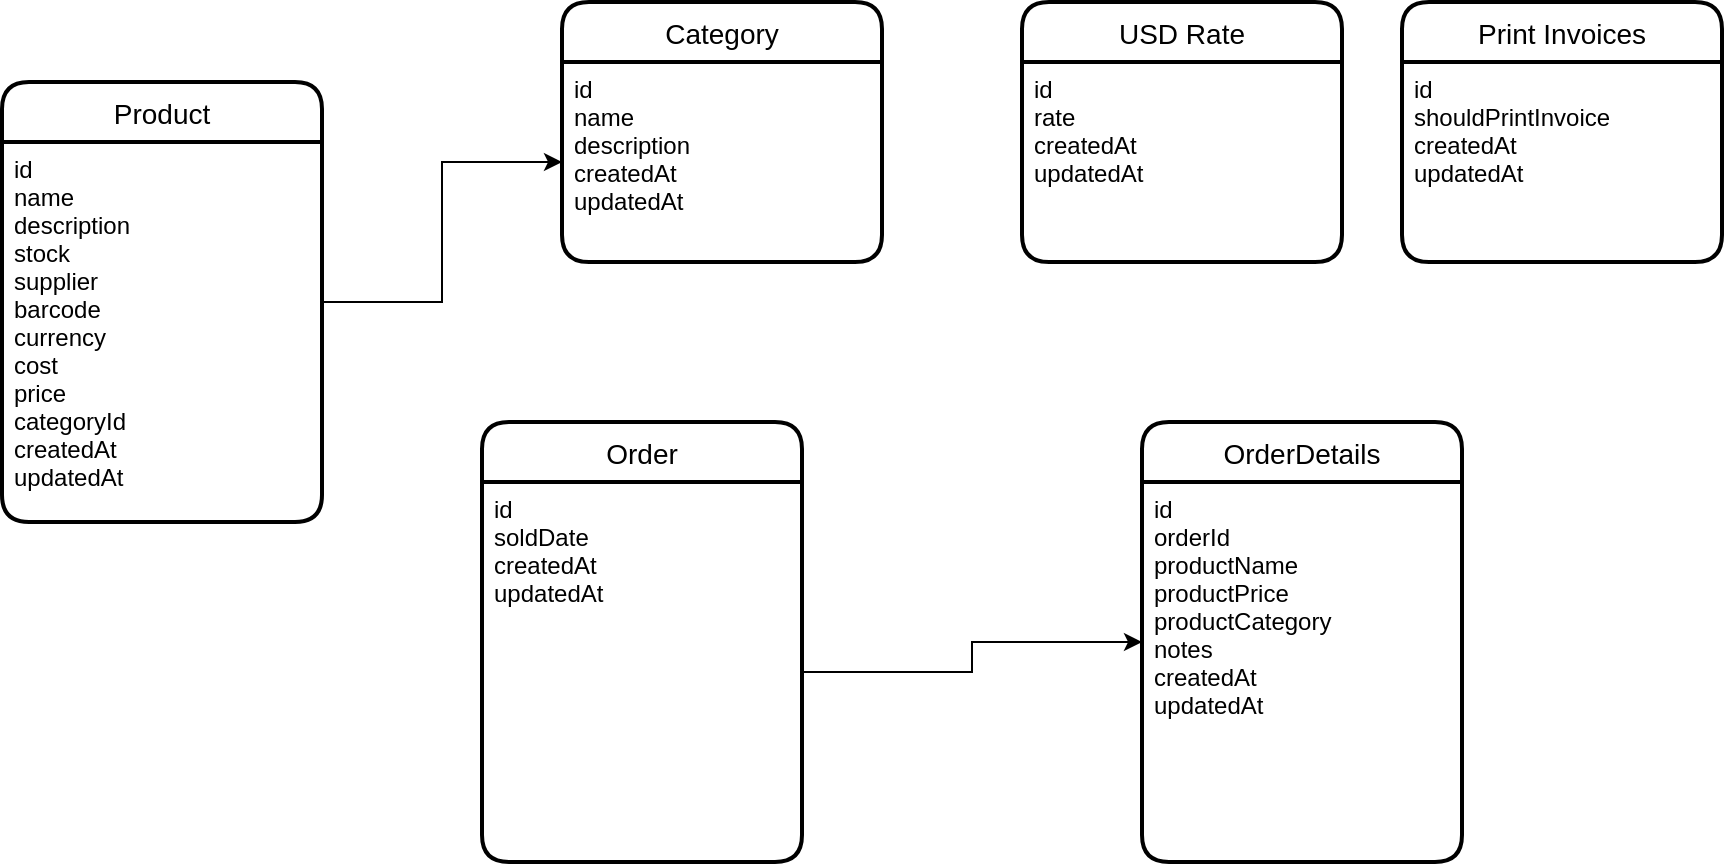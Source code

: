 <mxfile version="20.4.0" type="github">
  <diagram id="sr01JnekD_jXCpEyTvf6" name="Page-1">
    <mxGraphModel dx="1085" dy="568" grid="1" gridSize="10" guides="1" tooltips="1" connect="1" arrows="1" fold="1" page="0" pageScale="1" pageWidth="850" pageHeight="1100" math="0" shadow="0">
      <root>
        <mxCell id="0" />
        <mxCell id="1" parent="0" />
        <mxCell id="XdsOHV8BTMzPMwmC4xkA-11" style="edgeStyle=orthogonalEdgeStyle;rounded=0;orthogonalLoop=1;jettySize=auto;html=1;entryX=0;entryY=0.5;entryDx=0;entryDy=0;" edge="1" parent="1" source="wIP8BCWi-5tpAitjCfOg-1" target="XdsOHV8BTMzPMwmC4xkA-2">
          <mxGeometry relative="1" as="geometry" />
        </mxCell>
        <mxCell id="wIP8BCWi-5tpAitjCfOg-1" value="Product" style="swimlane;childLayout=stackLayout;horizontal=1;startSize=30;horizontalStack=0;rounded=1;fontSize=14;fontStyle=0;strokeWidth=2;resizeParent=0;resizeLast=1;shadow=0;dashed=0;align=center;" parent="1" vertex="1">
          <mxGeometry x="20" y="150" width="160" height="220" as="geometry" />
        </mxCell>
        <mxCell id="wIP8BCWi-5tpAitjCfOg-2" value="id&#xa;name    &#xa;description&#xa;stock&#xa;supplier&#xa;barcode&#xa;currency&#xa;cost&#xa;price&#xa;categoryId&#xa;createdAt&#xa;updatedAt" style="align=left;strokeColor=none;fillColor=none;spacingLeft=4;fontSize=12;verticalAlign=top;resizable=0;rotatable=0;part=1;" parent="wIP8BCWi-5tpAitjCfOg-1" vertex="1">
          <mxGeometry y="30" width="160" height="190" as="geometry" />
        </mxCell>
        <mxCell id="XdsOHV8BTMzPMwmC4xkA-1" value="Category" style="swimlane;childLayout=stackLayout;horizontal=1;startSize=30;horizontalStack=0;rounded=1;fontSize=14;fontStyle=0;strokeWidth=2;resizeParent=0;resizeLast=1;shadow=0;dashed=0;align=center;" vertex="1" parent="1">
          <mxGeometry x="300" y="110" width="160" height="130" as="geometry" />
        </mxCell>
        <mxCell id="XdsOHV8BTMzPMwmC4xkA-2" value="id&#xa;name    &#xa;description&#xa;createdAt&#xa;updatedAt" style="align=left;strokeColor=none;fillColor=none;spacingLeft=4;fontSize=12;verticalAlign=top;resizable=0;rotatable=0;part=1;" vertex="1" parent="XdsOHV8BTMzPMwmC4xkA-1">
          <mxGeometry y="30" width="160" height="100" as="geometry" />
        </mxCell>
        <mxCell id="XdsOHV8BTMzPMwmC4xkA-3" value="USD Rate" style="swimlane;childLayout=stackLayout;horizontal=1;startSize=30;horizontalStack=0;rounded=1;fontSize=14;fontStyle=0;strokeWidth=2;resizeParent=0;resizeLast=1;shadow=0;dashed=0;align=center;" vertex="1" parent="1">
          <mxGeometry x="530" y="110" width="160" height="130" as="geometry" />
        </mxCell>
        <mxCell id="XdsOHV8BTMzPMwmC4xkA-4" value="id&#xa;rate&#xa;createdAt&#xa;updatedAt" style="align=left;strokeColor=none;fillColor=none;spacingLeft=4;fontSize=12;verticalAlign=top;resizable=0;rotatable=0;part=1;" vertex="1" parent="XdsOHV8BTMzPMwmC4xkA-3">
          <mxGeometry y="30" width="160" height="100" as="geometry" />
        </mxCell>
        <mxCell id="XdsOHV8BTMzPMwmC4xkA-5" value="Print Invoices" style="swimlane;childLayout=stackLayout;horizontal=1;startSize=30;horizontalStack=0;rounded=1;fontSize=14;fontStyle=0;strokeWidth=2;resizeParent=0;resizeLast=1;shadow=0;dashed=0;align=center;" vertex="1" parent="1">
          <mxGeometry x="720" y="110" width="160" height="130" as="geometry" />
        </mxCell>
        <mxCell id="XdsOHV8BTMzPMwmC4xkA-6" value="id&#xa;shouldPrintInvoice&#xa;createdAt&#xa;updatedAt" style="align=left;strokeColor=none;fillColor=none;spacingLeft=4;fontSize=12;verticalAlign=top;resizable=0;rotatable=0;part=1;" vertex="1" parent="XdsOHV8BTMzPMwmC4xkA-5">
          <mxGeometry y="30" width="160" height="100" as="geometry" />
        </mxCell>
        <mxCell id="XdsOHV8BTMzPMwmC4xkA-9" value="Order" style="swimlane;childLayout=stackLayout;horizontal=1;startSize=30;horizontalStack=0;rounded=1;fontSize=14;fontStyle=0;strokeWidth=2;resizeParent=0;resizeLast=1;shadow=0;dashed=0;align=center;" vertex="1" parent="1">
          <mxGeometry x="260" y="320" width="160" height="220" as="geometry" />
        </mxCell>
        <mxCell id="XdsOHV8BTMzPMwmC4xkA-10" value="id&#xa;soldDate&#xa;createdAt&#xa;updatedAt" style="align=left;strokeColor=none;fillColor=none;spacingLeft=4;fontSize=12;verticalAlign=top;resizable=0;rotatable=0;part=1;" vertex="1" parent="XdsOHV8BTMzPMwmC4xkA-9">
          <mxGeometry y="30" width="160" height="190" as="geometry" />
        </mxCell>
        <mxCell id="XdsOHV8BTMzPMwmC4xkA-12" value="OrderDetails" style="swimlane;childLayout=stackLayout;horizontal=1;startSize=30;horizontalStack=0;rounded=1;fontSize=14;fontStyle=0;strokeWidth=2;resizeParent=0;resizeLast=1;shadow=0;dashed=0;align=center;" vertex="1" parent="1">
          <mxGeometry x="590" y="320" width="160" height="220" as="geometry" />
        </mxCell>
        <mxCell id="XdsOHV8BTMzPMwmC4xkA-13" value="id&#xa;orderId&#xa;productName&#xa;productPrice&#xa;productCategory&#xa;notes&#xa;createdAt&#xa;updatedAt" style="align=left;strokeColor=none;fillColor=none;spacingLeft=4;fontSize=12;verticalAlign=top;resizable=0;rotatable=0;part=1;" vertex="1" parent="XdsOHV8BTMzPMwmC4xkA-12">
          <mxGeometry y="30" width="160" height="190" as="geometry" />
        </mxCell>
        <mxCell id="XdsOHV8BTMzPMwmC4xkA-14" style="edgeStyle=orthogonalEdgeStyle;rounded=0;orthogonalLoop=1;jettySize=auto;html=1;entryX=0;entryY=0.5;entryDx=0;entryDy=0;" edge="1" parent="1" source="XdsOHV8BTMzPMwmC4xkA-10" target="XdsOHV8BTMzPMwmC4xkA-12">
          <mxGeometry relative="1" as="geometry" />
        </mxCell>
      </root>
    </mxGraphModel>
  </diagram>
</mxfile>
